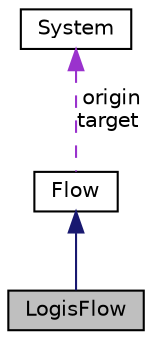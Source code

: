 digraph "LogisFlow"
{
 // LATEX_PDF_SIZE
  edge [fontname="Helvetica",fontsize="10",labelfontname="Helvetica",labelfontsize="10"];
  node [fontname="Helvetica",fontsize="10",shape=record];
  Node1 [label="LogisFlow",height=0.2,width=0.4,color="black", fillcolor="grey75", style="filled", fontcolor="black",tooltip="A Class that inherits \"Flow\" implementing the virtual function \"execute\" with a logistic equation."];
  Node2 -> Node1 [dir="back",color="midnightblue",fontsize="10",style="solid",fontname="Helvetica"];
  Node2 [label="Flow",height=0.2,width=0.4,color="black", fillcolor="white", style="filled",URL="$class_flow.html",tooltip="A Flow is a connection between two systems."];
  Node3 -> Node2 [dir="back",color="darkorchid3",fontsize="10",style="dashed",label=" origin\ntarget" ,fontname="Helvetica"];
  Node3 [label="System",height=0.2,width=0.4,color="black", fillcolor="white", style="filled",URL="$class_system.html",tooltip="A System is a stock of energy."];
}
